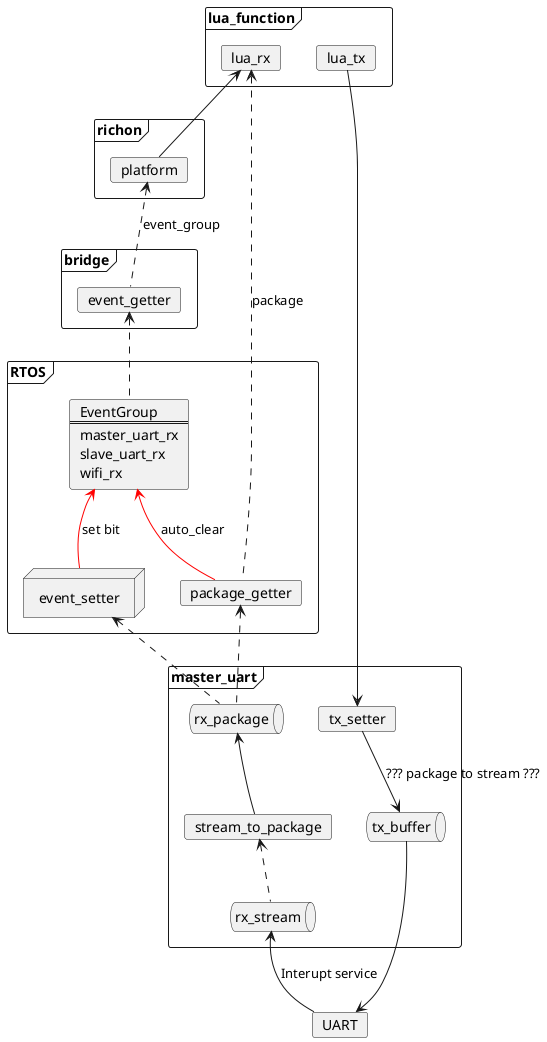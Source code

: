 @startuml


frame lua_function{
    card lua_rx
    card lua_tx
}



frame richon{
    card platform
}

lua_rx<-- platform


frame bridge{
    card event_getter
}

frame RTOS{
    card package_getter
    node event_setter
    card EventGroup[
    EventGroup
    ===
    master_uart_rx
    slave_uart_rx
    wifi_rx
    ]
}
platform <-[dashed]- event_getter:  event_group
event_getter <-[dashed]- EventGroup

frame master_uart{

    card tx_setter
    queue rx_stream
    queue tx_buffer
    card stream_to_package
    queue rx_package

    event_setter <-[dashed]- rx_package
}
card UART
EventGroup <-[#red]- package_getter: auto_clear
EventGroup <-[#red]- event_setter : set bit
rx_stream <-- UART : Interupt service
lua_rx <-[dashed]- package_getter : package
package_getter <-[dashed]- rx_package
rx_package <-- stream_to_package
stream_to_package <-[dashed]- rx_stream

lua_tx --> tx_setter
tx_setter --> tx_buffer : ??? package to stream ???
tx_buffer ---> UART

@enduml